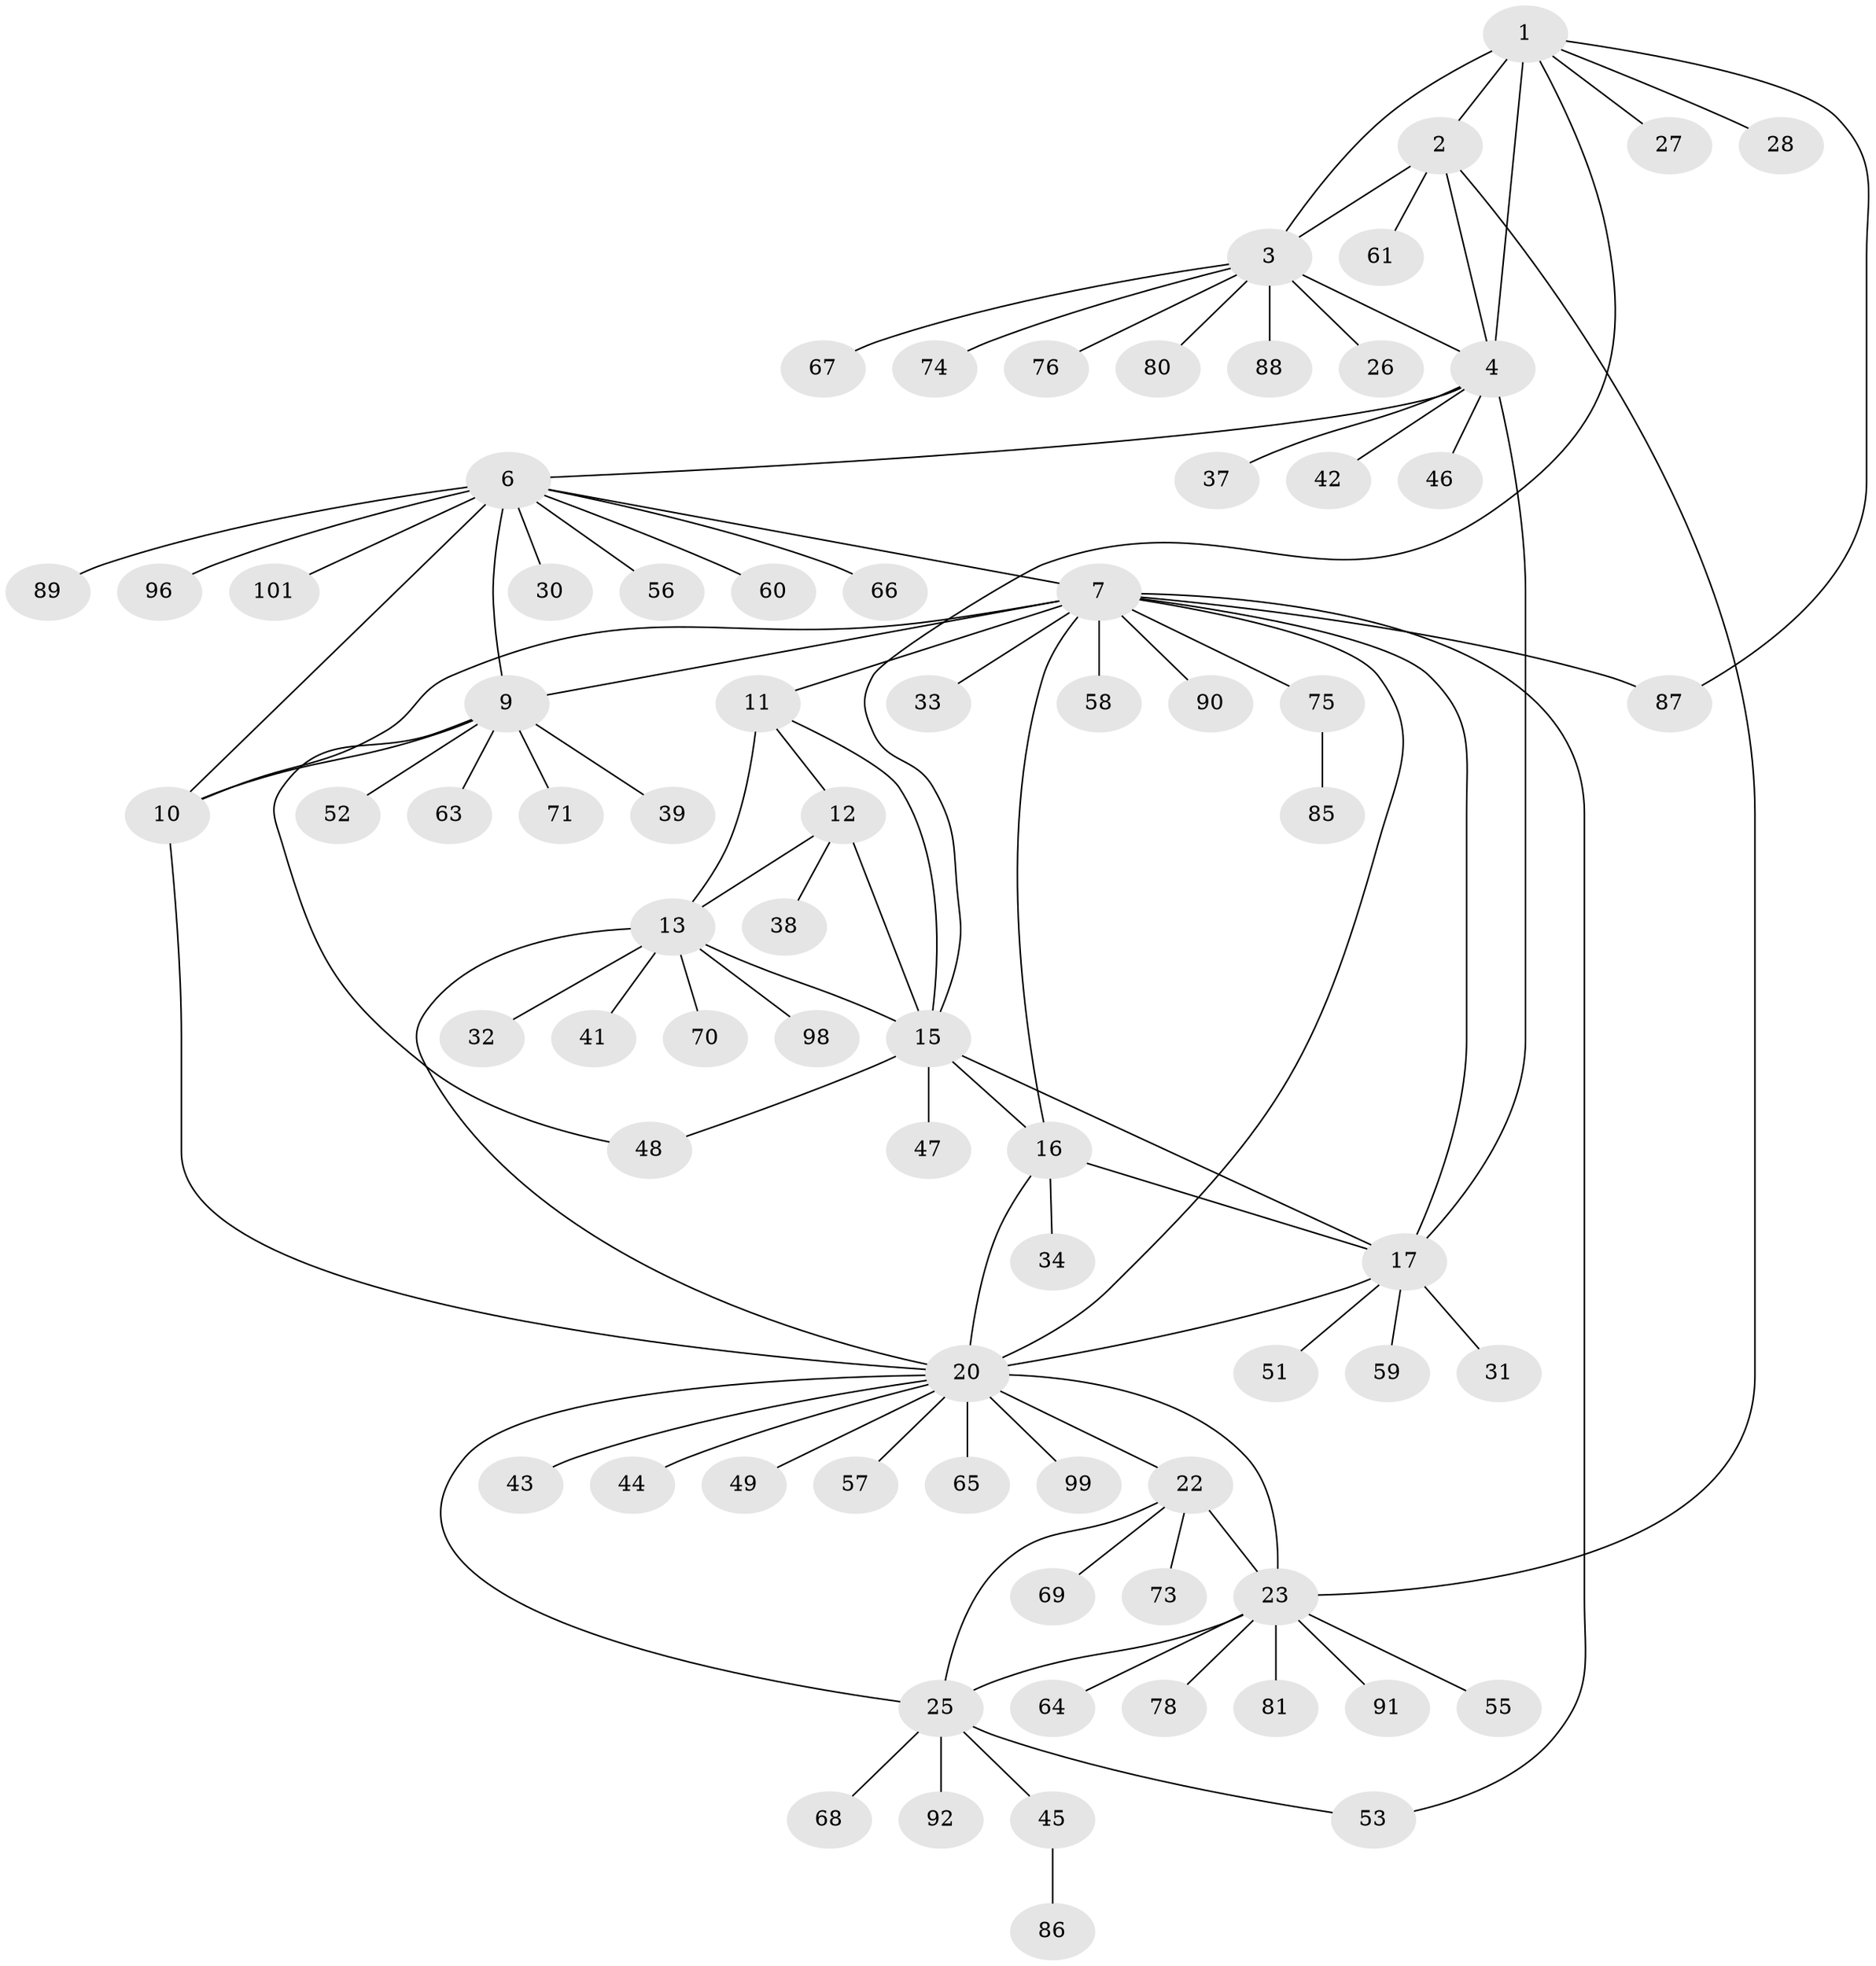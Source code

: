 // original degree distribution, {6: 0.06930693069306931, 7: 0.06930693069306931, 11: 0.019801980198019802, 9: 0.04950495049504951, 10: 0.009900990099009901, 5: 0.009900990099009901, 8: 0.019801980198019802, 1: 0.6039603960396039, 2: 0.12871287128712872, 3: 0.019801980198019802}
// Generated by graph-tools (version 1.1) at 2025/42/03/06/25 10:42:11]
// undirected, 76 vertices, 100 edges
graph export_dot {
graph [start="1"]
  node [color=gray90,style=filled];
  1 [super="+5"];
  2 [super="+29"];
  3 [super="+82"];
  4 [super="+35"];
  6 [super="+8"];
  7 [super="+18"];
  9 [super="+36"];
  10 [super="+84"];
  11 [super="+100"];
  12;
  13 [super="+14"];
  15 [super="+54"];
  16 [super="+50"];
  17 [super="+19"];
  20 [super="+21"];
  22 [super="+97"];
  23 [super="+24"];
  25 [super="+40"];
  26;
  27;
  28;
  30;
  31;
  32;
  33;
  34;
  37;
  38;
  39;
  41;
  42;
  43;
  44;
  45;
  46;
  47;
  48;
  49;
  51 [super="+83"];
  52;
  53 [super="+62"];
  55 [super="+72"];
  56;
  57 [super="+94"];
  58;
  59;
  60 [super="+77"];
  61;
  63;
  64;
  65;
  66;
  67;
  68;
  69 [super="+93"];
  70 [super="+79"];
  71;
  73;
  74;
  75 [super="+95"];
  76;
  78;
  80;
  81;
  85;
  86;
  87;
  88;
  89;
  90;
  91;
  92;
  96;
  98;
  99;
  101;
  1 -- 2 [weight=2];
  1 -- 3 [weight=2];
  1 -- 4 [weight=2];
  1 -- 15;
  1 -- 87;
  1 -- 27;
  1 -- 28;
  2 -- 3;
  2 -- 4;
  2 -- 61;
  2 -- 23;
  3 -- 4;
  3 -- 26;
  3 -- 67;
  3 -- 74;
  3 -- 76;
  3 -- 80;
  3 -- 88;
  4 -- 17;
  4 -- 37;
  4 -- 42;
  4 -- 46;
  4 -- 6;
  6 -- 7 [weight=2];
  6 -- 9 [weight=2];
  6 -- 10 [weight=2];
  6 -- 60;
  6 -- 96;
  6 -- 101;
  6 -- 66;
  6 -- 56;
  6 -- 89;
  6 -- 30;
  7 -- 9;
  7 -- 10;
  7 -- 11;
  7 -- 75;
  7 -- 87;
  7 -- 33;
  7 -- 58;
  7 -- 16;
  7 -- 17 [weight=2];
  7 -- 20;
  7 -- 90;
  7 -- 53;
  9 -- 10;
  9 -- 39;
  9 -- 48;
  9 -- 52;
  9 -- 63;
  9 -- 71;
  10 -- 20;
  11 -- 12;
  11 -- 13 [weight=2];
  11 -- 15 [weight=2];
  12 -- 13 [weight=2];
  12 -- 15;
  12 -- 38;
  13 -- 15 [weight=2];
  13 -- 32;
  13 -- 70;
  13 -- 98;
  13 -- 41;
  13 -- 20;
  15 -- 17;
  15 -- 47;
  15 -- 48;
  15 -- 16;
  16 -- 17 [weight=2];
  16 -- 20;
  16 -- 34;
  17 -- 20 [weight=2];
  17 -- 31;
  17 -- 51;
  17 -- 59;
  20 -- 43;
  20 -- 65;
  20 -- 99;
  20 -- 44;
  20 -- 49;
  20 -- 22;
  20 -- 23 [weight=2];
  20 -- 25;
  20 -- 57;
  22 -- 23 [weight=2];
  22 -- 25;
  22 -- 69;
  22 -- 73;
  23 -- 25 [weight=2];
  23 -- 55;
  23 -- 78;
  23 -- 64;
  23 -- 81;
  23 -- 91;
  25 -- 45;
  25 -- 53;
  25 -- 68;
  25 -- 92;
  45 -- 86;
  75 -- 85;
}
